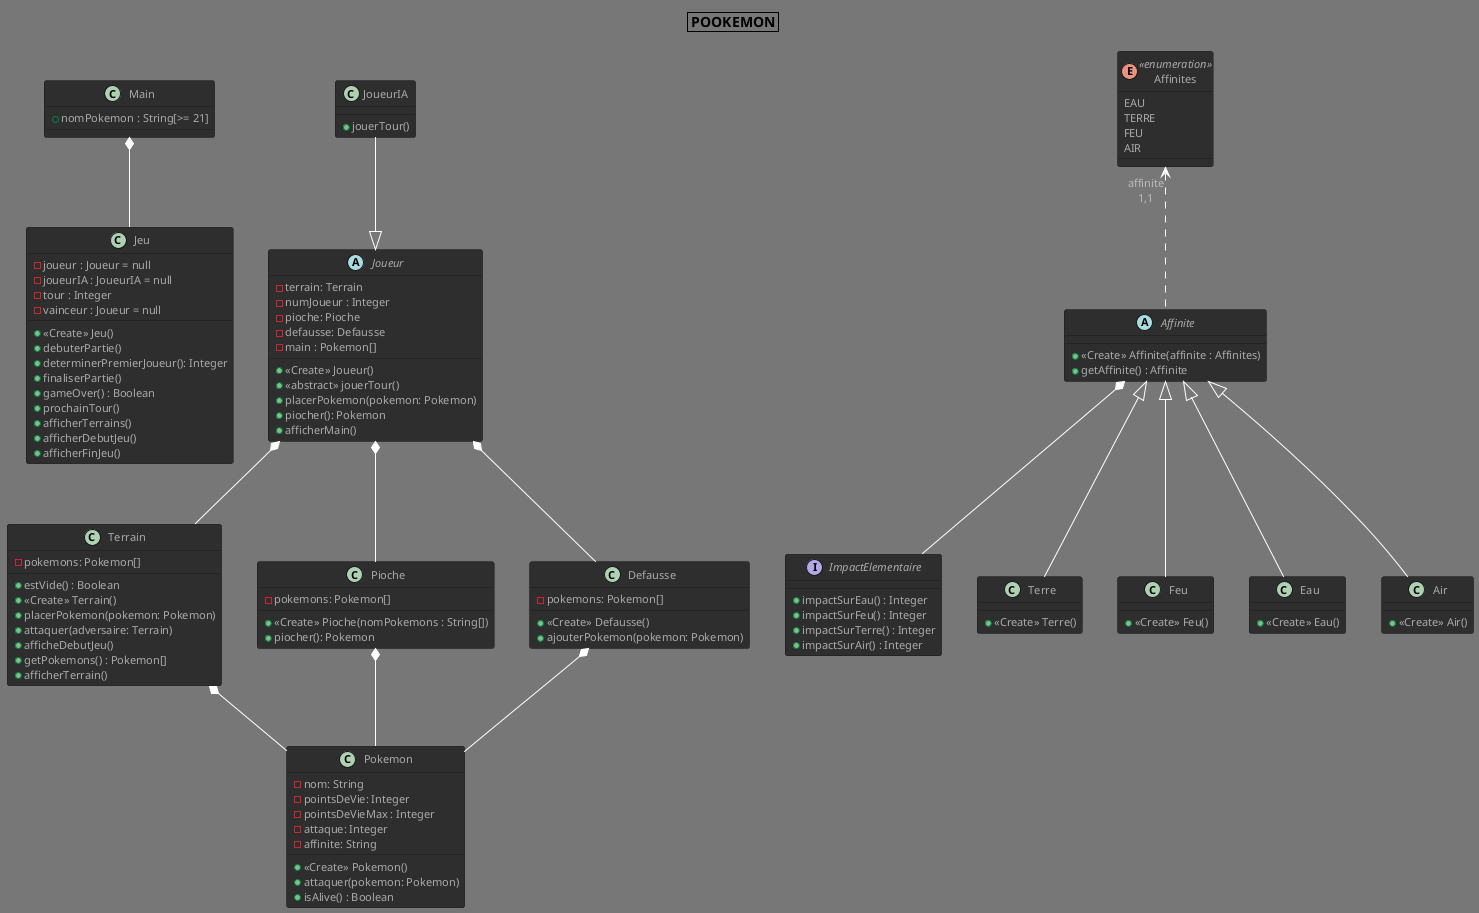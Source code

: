 @startuml
!theme reddress-darkgreen
title | POOKEMON |

class Jeu {
  - joueur : Joueur = null
  - joueurIA : JoueurIA = null
  - tour : Integer
  - vainceur : Joueur = null
  + <<Create>> Jeu()
  + debuterPartie()
  + determinerPremierJoueur(): Integer
  + finaliserPartie()
  + gameOver() : Boolean
  + prochainTour()
  + afficherTerrains()
  + afficherDebutJeu()
  + afficherFinJeu()
}

abstract class Joueur {
  - terrain: Terrain
  - numJoueur : Integer
  - pioche: Pioche
  - defausse: Defausse
  - main : Pokemon[]
  + <<Create>> Joueur()
  + <<abstract>> jouerTour()
  + placerPokemon(pokemon: Pokemon)
  + piocher(): Pokemon
  + afficherMain()
}
class JoueurIA
{
    + jouerTour()
}
class Terrain {
  - pokemons: Pokemon[]
  + estVide() : Boolean
  + <<Create>> Terrain()
  + placerPokemon(pokemon: Pokemon)
  + attaquer(adversaire: Terrain)
  + afficheDebutJeu()
  + getPokemons() : Pokemon[]
  + afficherTerrain()
}
class Main
{
    + nomPokemon : String[>= 21]
}

class Pioche {
  - pokemons: Pokemon[]
  + <<Create>> Pioche(nomPokemons : String[])
  + piocher(): Pokemon
}

class Defausse {
  - pokemons: Pokemon[]
  + <<Create>> Defausse()
  + ajouterPokemon(pokemon: Pokemon)
}

class Pokemon {
  - nom: String
  - pointsDeVie: Integer
  - pointsDeVieMax : Integer
  - attaque: Integer
  - affinite: String
  + <<Create>> Pokemon()
  + attaquer(pokemon: Pokemon)
  + isAlive() : Boolean
}
enum Affinites <<enumeration>>
{
    EAU
    TERRE
    FEU
    AIR
}
abstract class Affinite
{
    + <<Create>> Affinite(affinite : Affinites)
    + getAffinite() : Affinite
}
interface ImpactElementaire
{
    + impactSurEau() : Integer
    + impactSurFeu() : Integer
    + impactSurTerre() : Integer
    + impactSurAir() : Integer
}
class Terre
{
    +<<Create>> Terre()
}
class Feu
{
    +<<Create>> Feu()
}
class Eau
{
    +<<Create>> Eau()
}
class Air
{
    +<<Create>> Air()
}
Joueur *-- Terrain
Joueur *-- Pioche
Joueur *-- Defausse
JoueurIA --|> Joueur
Terrain *-- Pokemon
Pioche *-- Pokemon
Defausse *-- Pokemon
Affinite *-- ImpactElementaire
Affinite <|-- Eau
Affinite <|-- Air
Affinite <|-- Terre
Affinite <|-- Feu
Affinites "affinite\n1,1" <-.  Affinite
Main *-- Jeu
@enduml